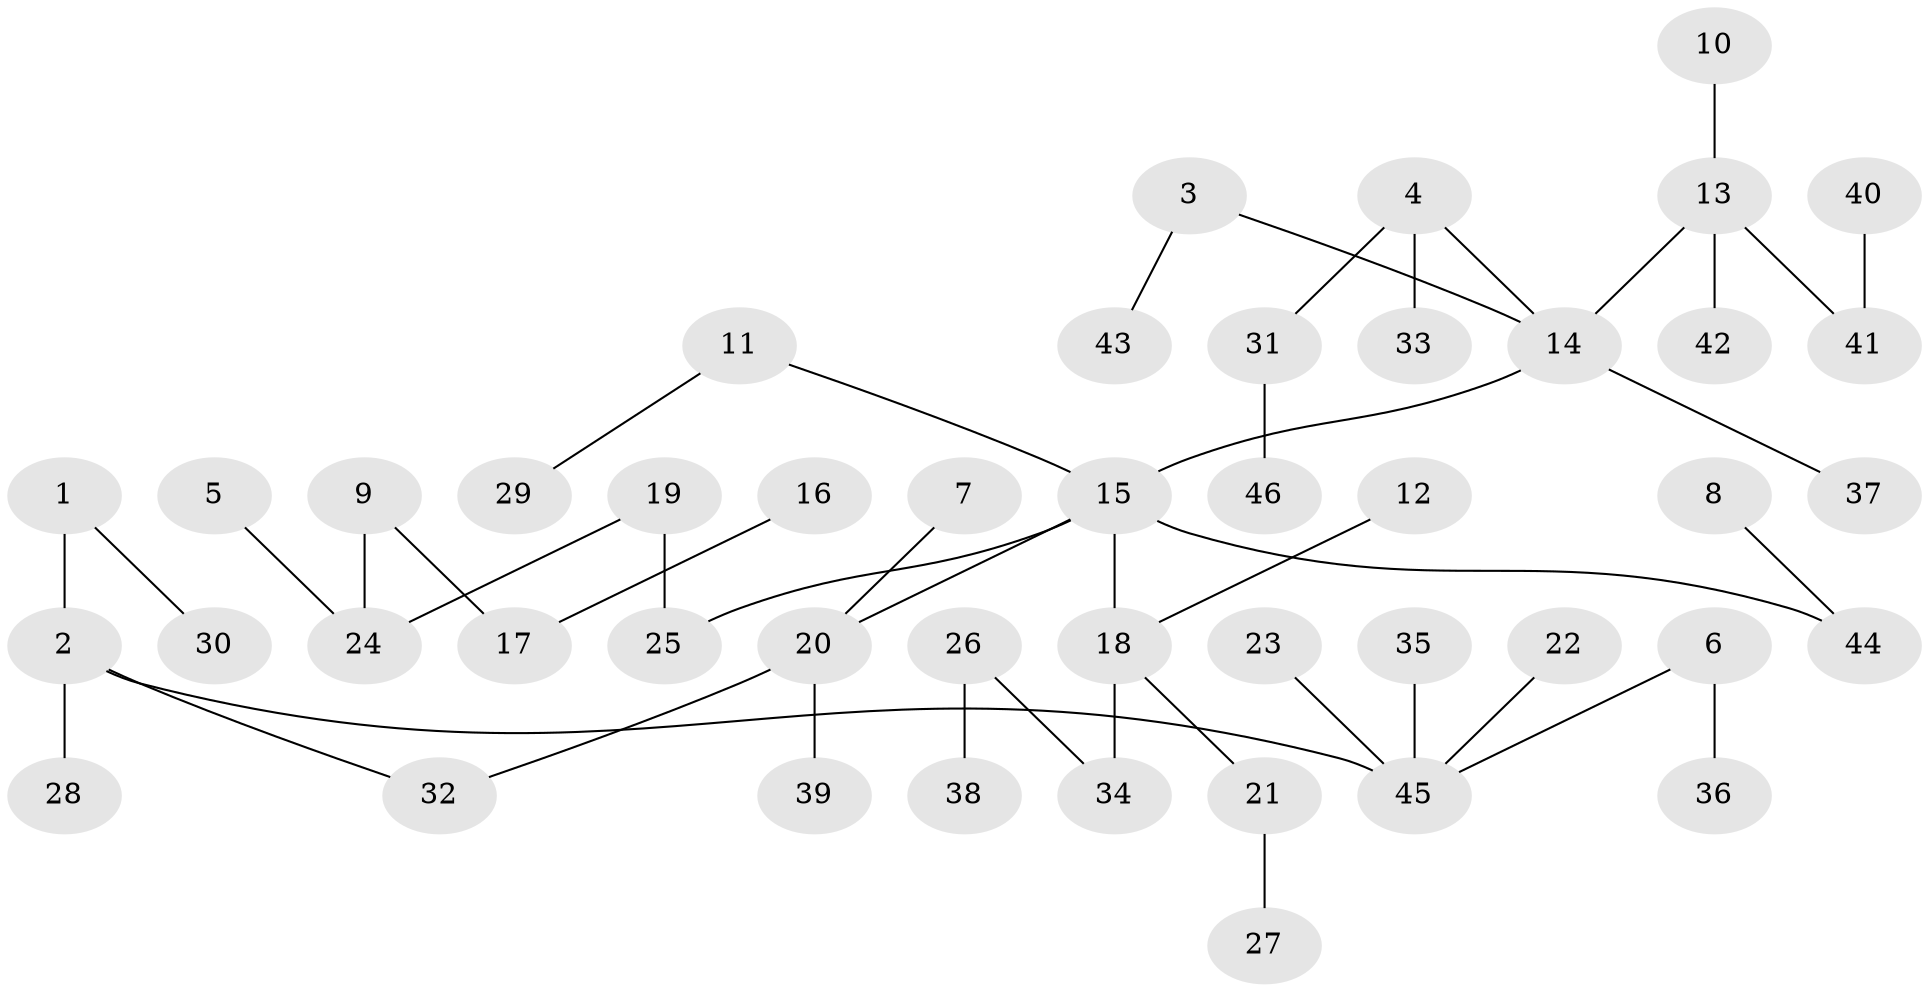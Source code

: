 // original degree distribution, {8: 0.010869565217391304, 5: 0.021739130434782608, 6: 0.03260869565217391, 1: 0.5108695652173914, 3: 0.10869565217391304, 2: 0.2717391304347826, 4: 0.03260869565217391, 7: 0.010869565217391304}
// Generated by graph-tools (version 1.1) at 2025/02/03/09/25 03:02:31]
// undirected, 46 vertices, 45 edges
graph export_dot {
graph [start="1"]
  node [color=gray90,style=filled];
  1;
  2;
  3;
  4;
  5;
  6;
  7;
  8;
  9;
  10;
  11;
  12;
  13;
  14;
  15;
  16;
  17;
  18;
  19;
  20;
  21;
  22;
  23;
  24;
  25;
  26;
  27;
  28;
  29;
  30;
  31;
  32;
  33;
  34;
  35;
  36;
  37;
  38;
  39;
  40;
  41;
  42;
  43;
  44;
  45;
  46;
  1 -- 2 [weight=1.0];
  1 -- 30 [weight=1.0];
  2 -- 28 [weight=1.0];
  2 -- 32 [weight=1.0];
  2 -- 45 [weight=1.0];
  3 -- 14 [weight=1.0];
  3 -- 43 [weight=1.0];
  4 -- 14 [weight=1.0];
  4 -- 31 [weight=1.0];
  4 -- 33 [weight=1.0];
  5 -- 24 [weight=1.0];
  6 -- 36 [weight=1.0];
  6 -- 45 [weight=1.0];
  7 -- 20 [weight=1.0];
  8 -- 44 [weight=1.0];
  9 -- 17 [weight=1.0];
  9 -- 24 [weight=1.0];
  10 -- 13 [weight=1.0];
  11 -- 15 [weight=1.0];
  11 -- 29 [weight=1.0];
  12 -- 18 [weight=1.0];
  13 -- 14 [weight=1.0];
  13 -- 41 [weight=1.0];
  13 -- 42 [weight=1.0];
  14 -- 15 [weight=1.0];
  14 -- 37 [weight=1.0];
  15 -- 18 [weight=1.0];
  15 -- 20 [weight=1.0];
  15 -- 25 [weight=1.0];
  15 -- 44 [weight=1.0];
  16 -- 17 [weight=1.0];
  18 -- 21 [weight=1.0];
  18 -- 34 [weight=1.0];
  19 -- 24 [weight=1.0];
  19 -- 25 [weight=1.0];
  20 -- 32 [weight=1.0];
  20 -- 39 [weight=1.0];
  21 -- 27 [weight=1.0];
  22 -- 45 [weight=1.0];
  23 -- 45 [weight=1.0];
  26 -- 34 [weight=1.0];
  26 -- 38 [weight=1.0];
  31 -- 46 [weight=1.0];
  35 -- 45 [weight=1.0];
  40 -- 41 [weight=1.0];
}
